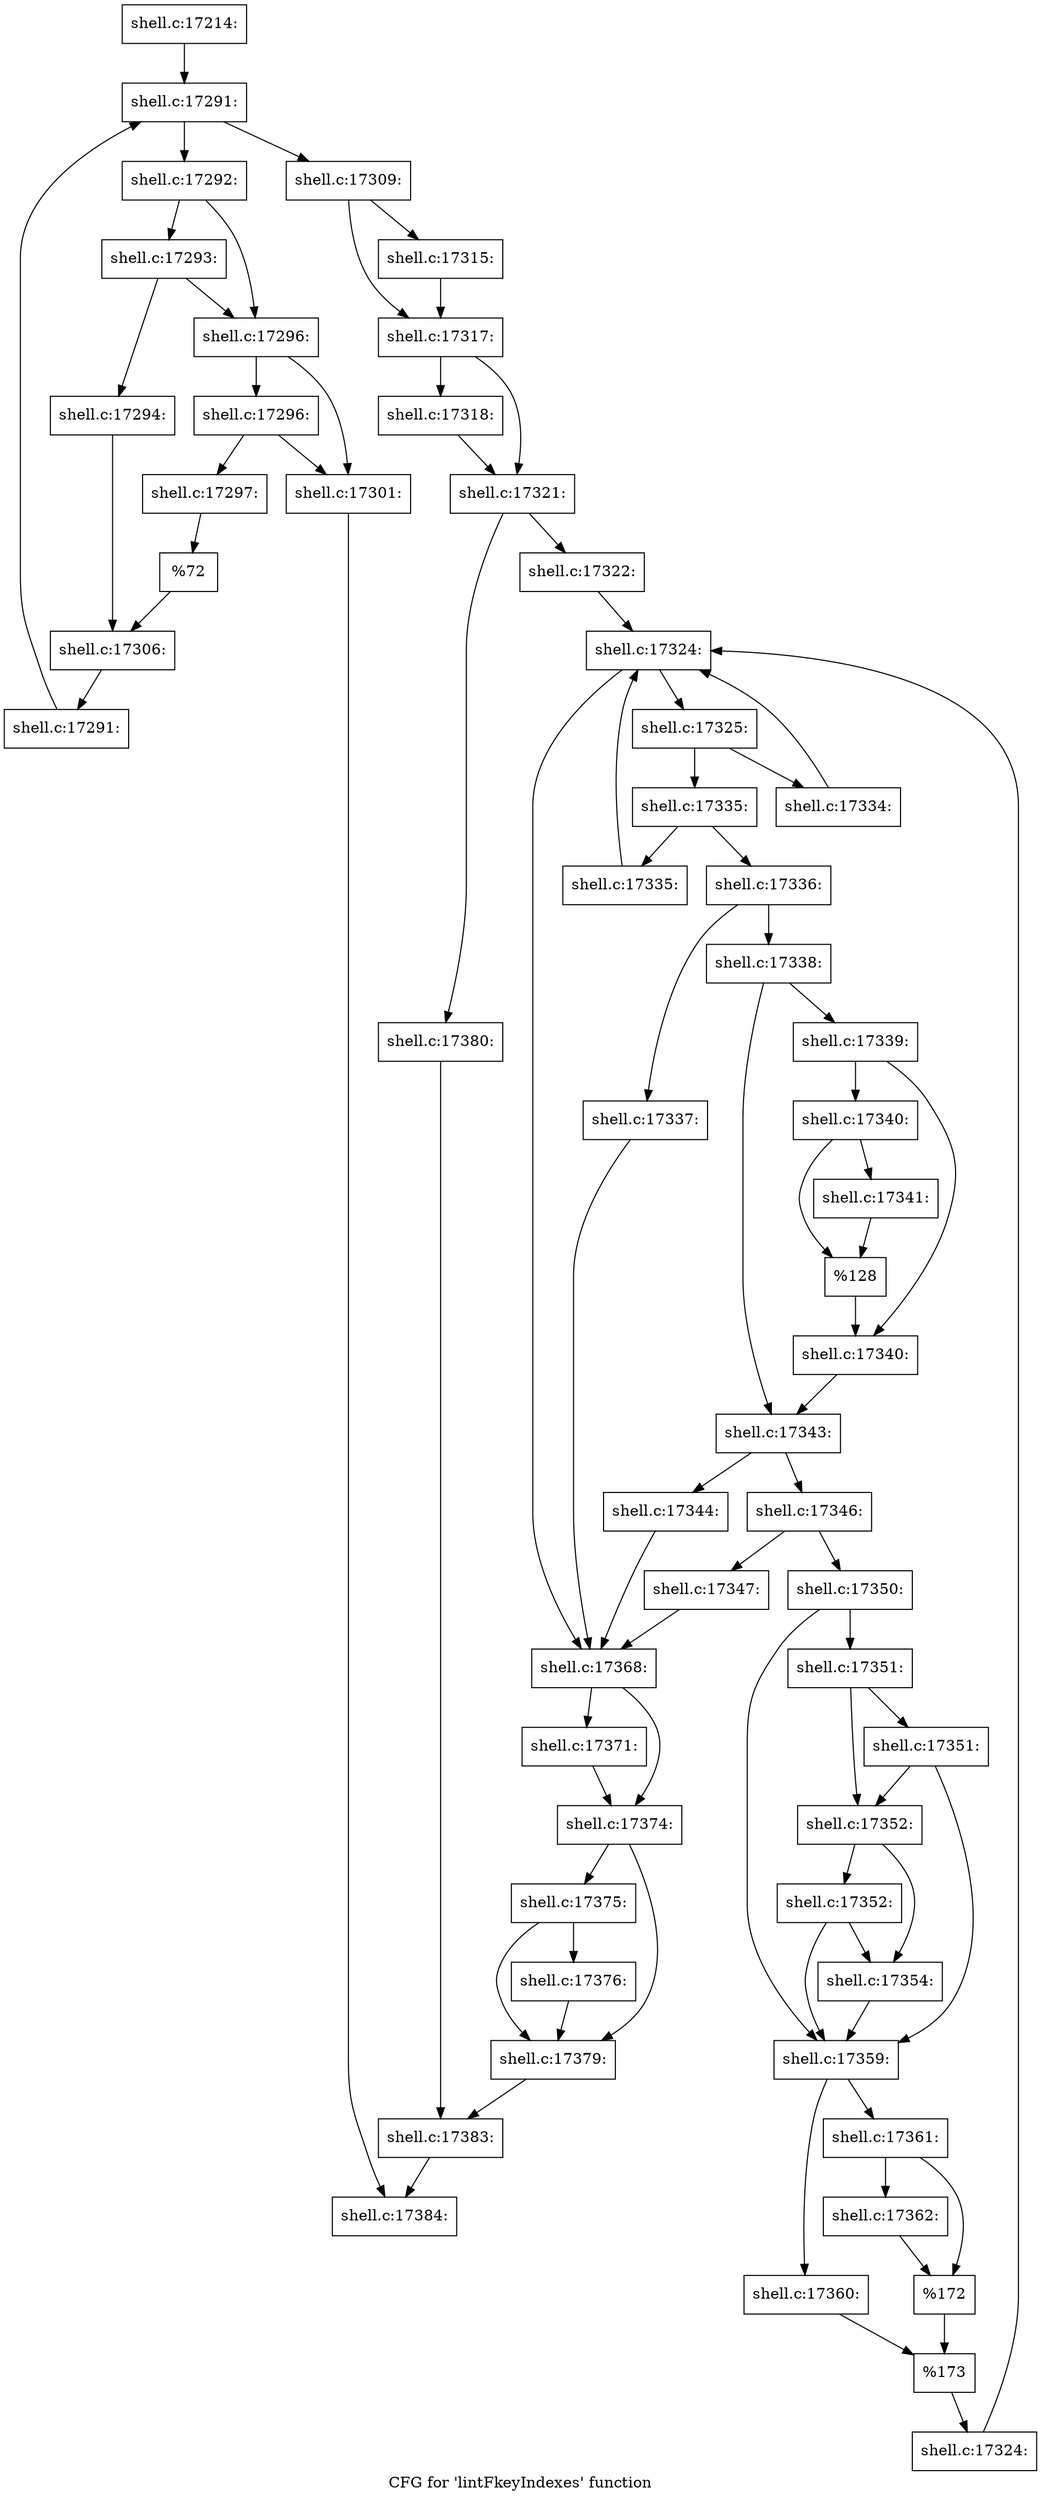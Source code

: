 digraph "CFG for 'lintFkeyIndexes' function" {
	label="CFG for 'lintFkeyIndexes' function";

	Node0x560276402d30 [shape=record,label="{shell.c:17214:}"];
	Node0x560276402d30 -> Node0x5602773104a0;
	Node0x5602773104a0 [shape=record,label="{shell.c:17291:}"];
	Node0x5602773104a0 -> Node0x5602773106c0;
	Node0x5602773104a0 -> Node0x5602773102f0;
	Node0x5602773106c0 [shape=record,label="{shell.c:17292:}"];
	Node0x5602773106c0 -> Node0x5602773112d0;
	Node0x5602773106c0 -> Node0x560277311280;
	Node0x5602773112d0 [shape=record,label="{shell.c:17293:}"];
	Node0x5602773112d0 -> Node0x5602773111e0;
	Node0x5602773112d0 -> Node0x560277311280;
	Node0x5602773111e0 [shape=record,label="{shell.c:17294:}"];
	Node0x5602773111e0 -> Node0x560277311230;
	Node0x560277311280 [shape=record,label="{shell.c:17296:}"];
	Node0x560277311280 -> Node0x560277311fc0;
	Node0x560277311280 -> Node0x560277311f70;
	Node0x560277311fc0 [shape=record,label="{shell.c:17296:}"];
	Node0x560277311fc0 -> Node0x560277311ed0;
	Node0x560277311fc0 -> Node0x560277311f70;
	Node0x560277311ed0 [shape=record,label="{shell.c:17297:}"];
	Node0x560277311ed0 -> Node0x560277311f20;
	Node0x560277311f70 [shape=record,label="{shell.c:17301:}"];
	Node0x560277311f70 -> Node0x56027730c090;
	Node0x560277311f20 [shape=record,label="{%72}"];
	Node0x560277311f20 -> Node0x560277311230;
	Node0x560277311230 [shape=record,label="{shell.c:17306:}"];
	Node0x560277311230 -> Node0x560277310630;
	Node0x560277310630 [shape=record,label="{shell.c:17291:}"];
	Node0x560277310630 -> Node0x5602773104a0;
	Node0x5602773102f0 [shape=record,label="{shell.c:17309:}"];
	Node0x5602773102f0 -> Node0x56027658eb90;
	Node0x5602773102f0 -> Node0x5602773147d0;
	Node0x56027658eb90 [shape=record,label="{shell.c:17315:}"];
	Node0x56027658eb90 -> Node0x5602773147d0;
	Node0x5602773147d0 [shape=record,label="{shell.c:17317:}"];
	Node0x5602773147d0 -> Node0x560277314f30;
	Node0x5602773147d0 -> Node0x560277315140;
	Node0x560277314f30 [shape=record,label="{shell.c:17318:}"];
	Node0x560277314f30 -> Node0x560277315140;
	Node0x560277315140 [shape=record,label="{shell.c:17321:}"];
	Node0x560277315140 -> Node0x5602773156a0;
	Node0x560277315140 -> Node0x560277315740;
	Node0x5602773156a0 [shape=record,label="{shell.c:17322:}"];
	Node0x5602773156a0 -> Node0x560277315fc0;
	Node0x560277315fc0 [shape=record,label="{shell.c:17324:}"];
	Node0x560277315fc0 -> Node0x560277316360;
	Node0x560277315fc0 -> Node0x560277316040;
	Node0x560277316360 [shape=record,label="{shell.c:17325:}"];
	Node0x560277316360 -> Node0x560277318d30;
	Node0x560277316360 -> Node0x560277318d80;
	Node0x560277318d30 [shape=record,label="{shell.c:17334:}"];
	Node0x560277318d30 -> Node0x560277315fc0;
	Node0x560277318d80 [shape=record,label="{shell.c:17335:}"];
	Node0x560277318d80 -> Node0x560277319200;
	Node0x560277318d80 -> Node0x560277319250;
	Node0x560277319200 [shape=record,label="{shell.c:17335:}"];
	Node0x560277319200 -> Node0x560277315fc0;
	Node0x560277319250 [shape=record,label="{shell.c:17336:}"];
	Node0x560277319250 -> Node0x560277319870;
	Node0x560277319250 -> Node0x5602773199f0;
	Node0x560277319870 [shape=record,label="{shell.c:17337:}"];
	Node0x560277319870 -> Node0x560277316040;
	Node0x5602773199f0 [shape=record,label="{shell.c:17338:}"];
	Node0x5602773199f0 -> Node0x560277319df0;
	Node0x5602773199f0 -> Node0x560277319e40;
	Node0x560277319df0 [shape=record,label="{shell.c:17339:}"];
	Node0x560277319df0 -> Node0x56027731a860;
	Node0x560277319df0 -> Node0x56027731a810;
	Node0x56027731a860 [shape=record,label="{shell.c:17340:}"];
	Node0x56027731a860 -> Node0x56027731ac70;
	Node0x56027731a860 -> Node0x56027731acc0;
	Node0x56027731acc0 [shape=record,label="{shell.c:17341:}"];
	Node0x56027731acc0 -> Node0x56027731ac70;
	Node0x56027731ac70 [shape=record,label="{%128}"];
	Node0x56027731ac70 -> Node0x56027731a810;
	Node0x56027731a810 [shape=record,label="{shell.c:17340:}"];
	Node0x56027731a810 -> Node0x560277319e40;
	Node0x560277319e40 [shape=record,label="{shell.c:17343:}"];
	Node0x560277319e40 -> Node0x56027731ba80;
	Node0x560277319e40 -> Node0x56027731bad0;
	Node0x56027731ba80 [shape=record,label="{shell.c:17344:}"];
	Node0x56027731ba80 -> Node0x560277316040;
	Node0x56027731bad0 [shape=record,label="{shell.c:17346:}"];
	Node0x56027731bad0 -> Node0x56027731bed0;
	Node0x56027731bad0 -> Node0x56027731bf70;
	Node0x56027731bed0 [shape=record,label="{shell.c:17347:}"];
	Node0x56027731bed0 -> Node0x560277316040;
	Node0x56027731bf70 [shape=record,label="{shell.c:17350:}"];
	Node0x56027731bf70 -> Node0x56027731c900;
	Node0x56027731bf70 -> Node0x56027731c830;
	Node0x56027731c900 [shape=record,label="{shell.c:17351:}"];
	Node0x56027731c900 -> Node0x56027731c880;
	Node0x56027731c900 -> Node0x56027731cb60;
	Node0x56027731cb60 [shape=record,label="{shell.c:17351:}"];
	Node0x56027731cb60 -> Node0x56027731c880;
	Node0x56027731cb60 -> Node0x56027731c830;
	Node0x56027731c880 [shape=record,label="{shell.c:17352:}"];
	Node0x56027731c880 -> Node0x56027731c7e0;
	Node0x56027731c880 -> Node0x56027731d070;
	Node0x56027731d070 [shape=record,label="{shell.c:17352:}"];
	Node0x56027731d070 -> Node0x56027731c7e0;
	Node0x56027731d070 -> Node0x56027731c830;
	Node0x56027731c7e0 [shape=record,label="{shell.c:17354:}"];
	Node0x56027731c7e0 -> Node0x56027731c830;
	Node0x56027731c830 [shape=record,label="{shell.c:17359:}"];
	Node0x56027731c830 -> Node0x56027731e0b0;
	Node0x56027731c830 -> Node0x56027731e150;
	Node0x56027731e0b0 [shape=record,label="{shell.c:17360:}"];
	Node0x56027731e0b0 -> Node0x56027731e100;
	Node0x56027731e150 [shape=record,label="{shell.c:17361:}"];
	Node0x56027731e150 -> Node0x56027731e9c0;
	Node0x56027731e150 -> Node0x56027731eb80;
	Node0x56027731e9c0 [shape=record,label="{shell.c:17362:}"];
	Node0x56027731e9c0 -> Node0x56027731eb80;
	Node0x56027731eb80 [shape=record,label="{%172}"];
	Node0x56027731eb80 -> Node0x56027731e100;
	Node0x56027731e100 [shape=record,label="{%173}"];
	Node0x56027731e100 -> Node0x56027731bf20;
	Node0x56027731bf20 [shape=record,label="{shell.c:17324:}"];
	Node0x56027731bf20 -> Node0x560277315fc0;
	Node0x560277316040 [shape=record,label="{shell.c:17368:}"];
	Node0x560277316040 -> Node0x56027731f2c0;
	Node0x560277316040 -> Node0x56027731f8e0;
	Node0x56027731f2c0 [shape=record,label="{shell.c:17371:}"];
	Node0x56027731f2c0 -> Node0x56027731f8e0;
	Node0x56027731f8e0 [shape=record,label="{shell.c:17374:}"];
	Node0x56027731f8e0 -> Node0x5602773204a0;
	Node0x56027731f8e0 -> Node0x560277320450;
	Node0x5602773204a0 [shape=record,label="{shell.c:17375:}"];
	Node0x5602773204a0 -> Node0x560277320400;
	Node0x5602773204a0 -> Node0x560277320450;
	Node0x560277320400 [shape=record,label="{shell.c:17376:}"];
	Node0x560277320400 -> Node0x560277320450;
	Node0x560277320450 [shape=record,label="{shell.c:17379:}"];
	Node0x560277320450 -> Node0x5602773156f0;
	Node0x560277315740 [shape=record,label="{shell.c:17380:}"];
	Node0x560277315740 -> Node0x5602773156f0;
	Node0x5602773156f0 [shape=record,label="{shell.c:17383:}"];
	Node0x5602773156f0 -> Node0x56027730c090;
	Node0x56027730c090 [shape=record,label="{shell.c:17384:}"];
}
